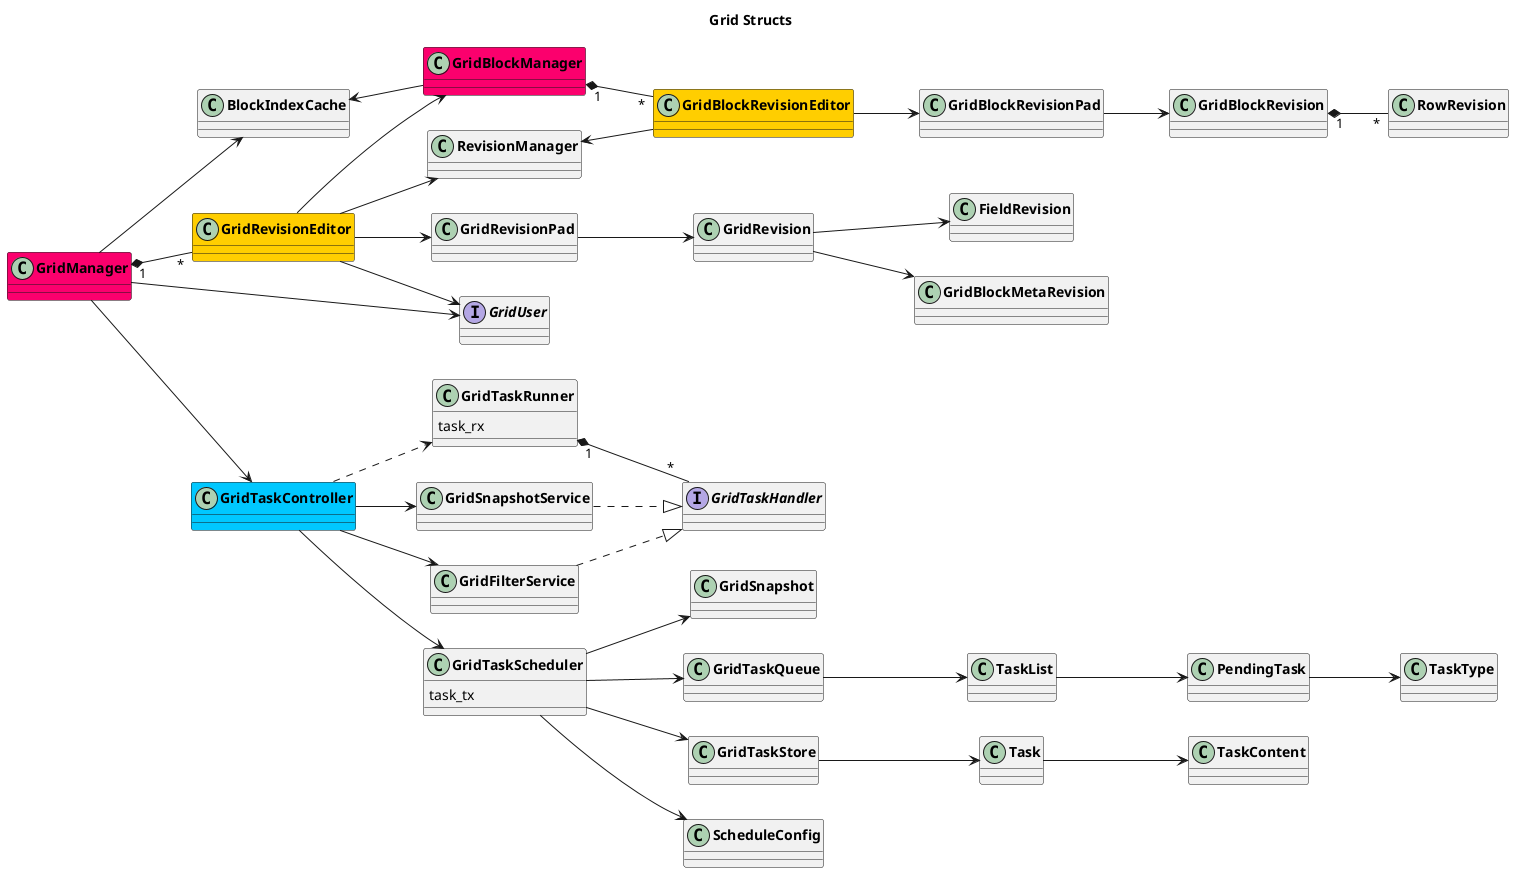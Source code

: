@startuml AppFlowy
title Grid Structs
skinparam classFontStyle Bold
skinparam ActivityBackgroundColor Silver
skinparam ActivityBorderColor DimGray
left to right direction

class GridManager #FB006D
GridManager "1" *-- "*" GridRevisionEditor
GridManager --> GridUser
GridManager --> BlockIndexCache
GridManager --> GridTaskController

interface GridUser

'GridRevisionEditor
class GridRevisionEditor #FFCE00
GridRevisionEditor --> GridUser
GridRevisionEditor --> GridRevisionPad
GridRevisionEditor --> RevisionManager
GridRevisionEditor --> GridBlockManager
GridRevisionPad --> GridRevision
GridRevision --> FieldRevision
GridRevision --> GridBlockMetaRevision

'GridBlockManager
class GridBlockManager #FB006D
GridBlockManager -u-> BlockIndexCache
GridBlockManager "1" *-- "*" GridBlockRevisionEditor


'GridBlockRevisionEditor
class GridBlockRevisionEditor #FFCE00
GridBlockRevisionEditor --> GridBlockRevisionPad
GridBlockRevisionEditor -u-> RevisionManager
GridBlockRevisionPad --> GridBlockRevision
GridBlockRevision "1" *-- "*" RowRevision

'GridTaskController
interface GridTaskHandler
class GridTaskController #00C8FF
class GridTaskRunner {
    task_rx
}
class GridTaskScheduler {
    task_tx
}
GridTaskController --> GridSnapshotService
GridTaskController --> GridFilterService
GridTaskController --> GridTaskScheduler
GridTaskController ..> GridTaskRunner

GridTaskScheduler --> GridSnapshot
GridTaskScheduler --> GridTaskQueue
GridTaskScheduler --> GridTaskStore
GridTaskScheduler --> ScheduleConfig
GridTaskRunner "1" *--"*" GridTaskHandler
GridSnapshotService ..|> GridTaskHandler
GridFilterService ..|> GridTaskHandler

GridTaskQueue --> TaskList
TaskList --> PendingTask
PendingTask --> TaskType

GridTaskStore --> Task
Task --> TaskContent
@enduml